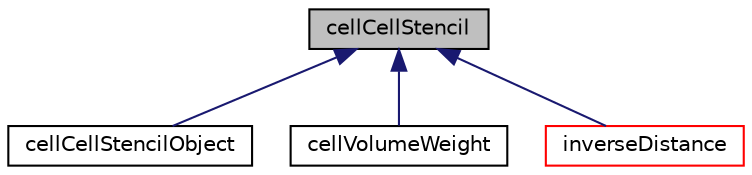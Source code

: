 digraph "cellCellStencil"
{
  bgcolor="transparent";
  edge [fontname="Helvetica",fontsize="10",labelfontname="Helvetica",labelfontsize="10"];
  node [fontname="Helvetica",fontsize="10",shape=record];
  Node1 [label="cellCellStencil",height=0.2,width=0.4,color="black", fillcolor="grey75", style="filled" fontcolor="black"];
  Node1 -> Node2 [dir="back",color="midnightblue",fontsize="10",style="solid",fontname="Helvetica"];
  Node2 [label="cellCellStencilObject",height=0.2,width=0.4,color="black",URL="$classFoam_1_1cellCellStencilObject.html"];
  Node1 -> Node3 [dir="back",color="midnightblue",fontsize="10",style="solid",fontname="Helvetica"];
  Node3 [label="cellVolumeWeight",height=0.2,width=0.4,color="black",URL="$classFoam_1_1cellCellStencils_1_1cellVolumeWeight.html",tooltip="Volume-weighted interpolation stencil. "];
  Node1 -> Node4 [dir="back",color="midnightblue",fontsize="10",style="solid",fontname="Helvetica"];
  Node4 [label="inverseDistance",height=0.2,width=0.4,color="red",URL="$classFoam_1_1cellCellStencils_1_1inverseDistance.html",tooltip="Inverse-distance-weighted interpolation stencil. "];
}
